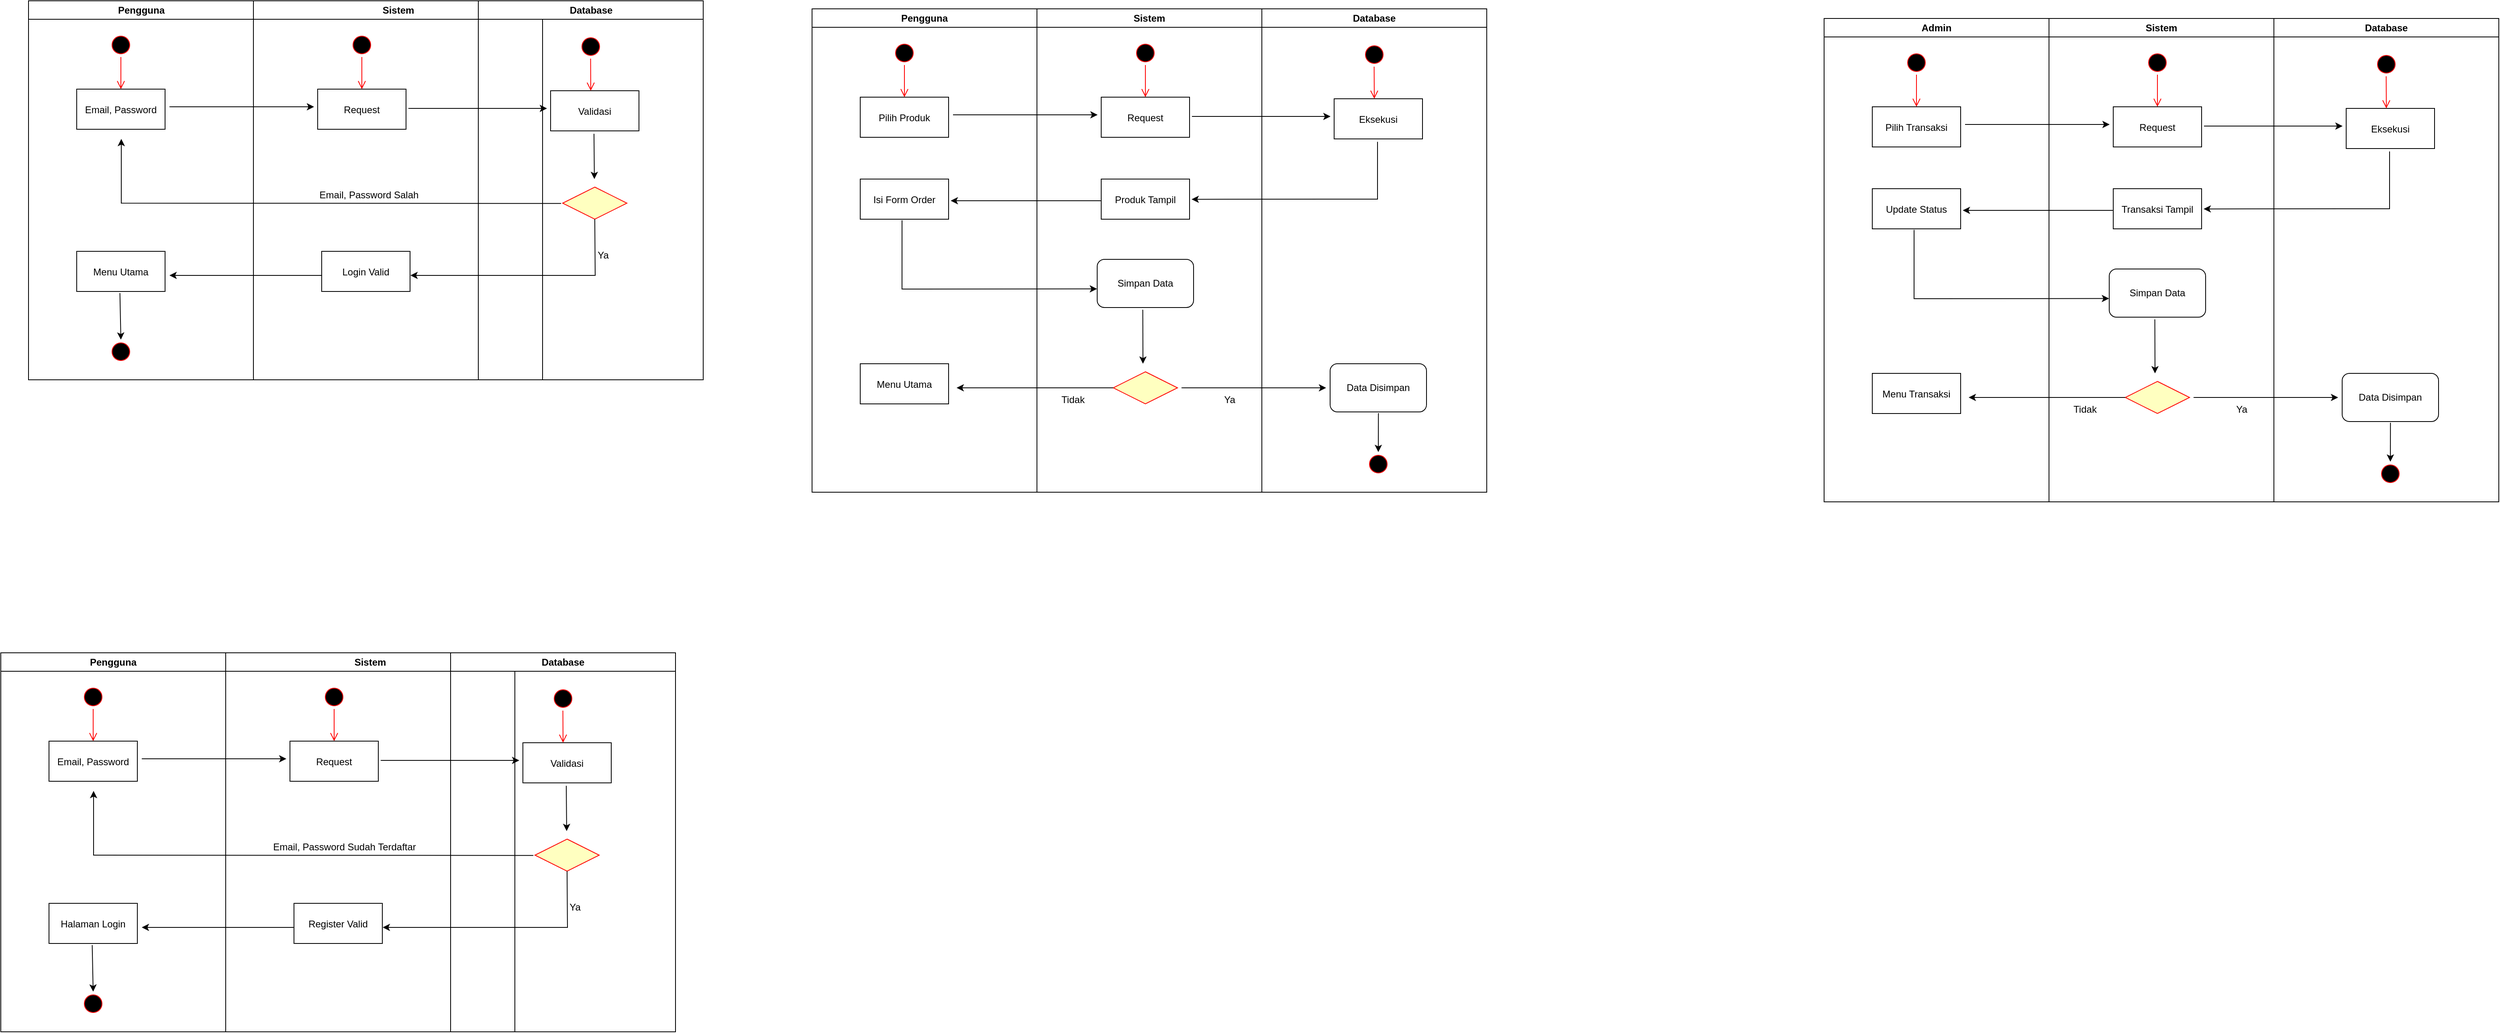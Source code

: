 <mxfile version="20.3.2" type="github">
  <diagram name="Page-1" id="e7e014a7-5840-1c2e-5031-d8a46d1fe8dd">
    <mxGraphModel dx="2307" dy="1198" grid="1" gridSize="10" guides="1" tooltips="1" connect="1" arrows="1" fold="1" page="1" pageScale="1" pageWidth="8000000" pageHeight="80000000" background="none" math="0" shadow="0">
      <root>
        <mxCell id="0" />
        <mxCell id="1" parent="0" />
        <mxCell id="2" value="Pengguna" style="swimlane;whiteSpace=wrap" parent="1" vertex="1">
          <mxGeometry x="164.5" y="128" width="280" height="472" as="geometry" />
        </mxCell>
        <mxCell id="5" value="" style="ellipse;shape=startState;fillColor=#000000;strokeColor=#ff0000;" parent="2" vertex="1">
          <mxGeometry x="100" y="40" width="30" height="30" as="geometry" />
        </mxCell>
        <mxCell id="6" value="" style="edgeStyle=elbowEdgeStyle;elbow=horizontal;verticalAlign=bottom;endArrow=open;endSize=8;strokeColor=#FF0000;endFill=1;rounded=0" parent="2" source="5" target="7" edge="1">
          <mxGeometry x="100" y="40" as="geometry">
            <mxPoint x="115" y="110" as="targetPoint" />
          </mxGeometry>
        </mxCell>
        <mxCell id="7" value="Email, Password" style="" parent="2" vertex="1">
          <mxGeometry x="60" y="110" width="110" height="50" as="geometry" />
        </mxCell>
        <mxCell id="10" value="Menu Utama" style="" parent="2" vertex="1">
          <mxGeometry x="60" y="312" width="110" height="50" as="geometry" />
        </mxCell>
        <mxCell id="TTVFHWz1o9dqO3t8jT5p-57" value="" style="endArrow=classic;html=1;rounded=0;exitX=-0.024;exitY=0.51;exitDx=0;exitDy=0;exitPerimeter=0;" edge="1" parent="2" source="21">
          <mxGeometry width="50" height="50" relative="1" as="geometry">
            <mxPoint x="655.5" y="252" as="sourcePoint" />
            <mxPoint x="115.5" y="172" as="targetPoint" />
            <Array as="points">
              <mxPoint x="115.5" y="252" />
            </Array>
          </mxGeometry>
        </mxCell>
        <mxCell id="TTVFHWz1o9dqO3t8jT5p-61" value="" style="ellipse;shape=startState;fillColor=#000000;strokeColor=#ff0000;direction=south;" vertex="1" parent="2">
          <mxGeometry x="100" y="422" width="30" height="30" as="geometry" />
        </mxCell>
        <mxCell id="TTVFHWz1o9dqO3t8jT5p-62" value="" style="endArrow=classic;html=1;rounded=0;exitX=0.489;exitY=1.04;exitDx=0;exitDy=0;exitPerimeter=0;entryX=0;entryY=0.5;entryDx=0;entryDy=0;" edge="1" parent="2" source="10" target="TTVFHWz1o9dqO3t8jT5p-61">
          <mxGeometry width="50" height="50" relative="1" as="geometry">
            <mxPoint x="275.5" y="322" as="sourcePoint" />
            <mxPoint x="325.5" y="272" as="targetPoint" />
          </mxGeometry>
        </mxCell>
        <mxCell id="3" value="Sistem" style="swimlane;whiteSpace=wrap" parent="1" vertex="1">
          <mxGeometry x="444.5" y="128" width="360" height="472" as="geometry" />
        </mxCell>
        <mxCell id="13" value="" style="ellipse;shape=startState;fillColor=#000000;strokeColor=#ff0000;" parent="3" vertex="1">
          <mxGeometry x="120" y="40" width="30" height="30" as="geometry" />
        </mxCell>
        <mxCell id="14" value="" style="edgeStyle=elbowEdgeStyle;elbow=horizontal;verticalAlign=bottom;endArrow=open;endSize=8;strokeColor=#FF0000;endFill=1;rounded=0" parent="3" source="13" edge="1">
          <mxGeometry x="100" y="20" as="geometry">
            <mxPoint x="135.109" y="110" as="targetPoint" />
          </mxGeometry>
        </mxCell>
        <mxCell id="15" value="Request" style="" parent="3" vertex="1">
          <mxGeometry x="80" y="110" width="110" height="50" as="geometry" />
        </mxCell>
        <mxCell id="16" value="Login Valid" style="" parent="3" vertex="1">
          <mxGeometry x="85" y="312" width="110" height="50" as="geometry" />
        </mxCell>
        <mxCell id="TTVFHWz1o9dqO3t8jT5p-65" value="Email, Password Salah" style="text;html=1;strokeColor=none;fillColor=none;align=center;verticalAlign=middle;whiteSpace=wrap;rounded=0;" vertex="1" parent="3">
          <mxGeometry x="66.5" y="227" width="154.5" height="30" as="geometry" />
        </mxCell>
        <mxCell id="4" value="Database" style="swimlane;whiteSpace=wrap" parent="1" vertex="1">
          <mxGeometry x="724.5" y="128" width="280" height="472" as="geometry">
            <mxRectangle x="724.5" y="128" width="90" height="30" as="alternateBounds" />
          </mxGeometry>
        </mxCell>
        <mxCell id="21" value="" style="rhombus;fillColor=#ffffc0;strokeColor=#ff0000;" parent="4" vertex="1">
          <mxGeometry x="105" y="232" width="80" height="40" as="geometry" />
        </mxCell>
        <mxCell id="TTVFHWz1o9dqO3t8jT5p-47" value="Validasi" style="" vertex="1" parent="4">
          <mxGeometry x="90" y="112" width="110" height="50" as="geometry" />
        </mxCell>
        <mxCell id="TTVFHWz1o9dqO3t8jT5p-48" value="" style="endArrow=classic;html=1;rounded=0;exitX=1.027;exitY=0.481;exitDx=0;exitDy=0;exitPerimeter=0;" edge="1" parent="4" source="15">
          <mxGeometry width="50" height="50" relative="1" as="geometry">
            <mxPoint x="-94.5" y="134" as="sourcePoint" />
            <mxPoint x="85.5" y="134" as="targetPoint" />
          </mxGeometry>
        </mxCell>
        <mxCell id="TTVFHWz1o9dqO3t8jT5p-55" value="" style="ellipse;shape=startState;fillColor=#000000;strokeColor=#ff0000;" vertex="1" parent="4">
          <mxGeometry x="125" y="42" width="30" height="30" as="geometry" />
        </mxCell>
        <mxCell id="TTVFHWz1o9dqO3t8jT5p-56" value="" style="edgeStyle=elbowEdgeStyle;elbow=horizontal;verticalAlign=bottom;endArrow=open;endSize=8;strokeColor=#FF0000;endFill=1;rounded=0" edge="1" parent="4">
          <mxGeometry x="-339.71" y="-106" as="geometry">
            <mxPoint x="139.899" y="112" as="targetPoint" />
            <mxPoint x="139.79" y="72" as="sourcePoint" />
          </mxGeometry>
        </mxCell>
        <mxCell id="TTVFHWz1o9dqO3t8jT5p-64" value="Ya" style="text;html=1;strokeColor=none;fillColor=none;align=center;verticalAlign=middle;whiteSpace=wrap;rounded=0;" vertex="1" parent="4">
          <mxGeometry x="125" y="302" width="60" height="30" as="geometry" />
        </mxCell>
        <mxCell id="TTVFHWz1o9dqO3t8jT5p-41" value="" style="endArrow=classic;html=1;rounded=0;" edge="1" parent="1">
          <mxGeometry width="50" height="50" relative="1" as="geometry">
            <mxPoint x="340" y="260" as="sourcePoint" />
            <mxPoint x="520" y="260" as="targetPoint" />
          </mxGeometry>
        </mxCell>
        <mxCell id="TTVFHWz1o9dqO3t8jT5p-58" value="" style="endArrow=classic;html=1;rounded=0;exitX=0.491;exitY=1.073;exitDx=0;exitDy=0;exitPerimeter=0;" edge="1" parent="1" source="TTVFHWz1o9dqO3t8jT5p-47">
          <mxGeometry width="50" height="50" relative="1" as="geometry">
            <mxPoint x="600" y="350" as="sourcePoint" />
            <mxPoint x="869" y="350" as="targetPoint" />
          </mxGeometry>
        </mxCell>
        <mxCell id="TTVFHWz1o9dqO3t8jT5p-59" value="" style="endArrow=classic;html=1;rounded=0;exitX=0.5;exitY=1;exitDx=0;exitDy=0;" edge="1" parent="1" source="21">
          <mxGeometry width="50" height="50" relative="1" as="geometry">
            <mxPoint x="630" y="510" as="sourcePoint" />
            <mxPoint x="640" y="470" as="targetPoint" />
            <Array as="points">
              <mxPoint x="870" y="470" />
            </Array>
          </mxGeometry>
        </mxCell>
        <mxCell id="TTVFHWz1o9dqO3t8jT5p-60" value="" style="endArrow=classic;html=1;rounded=0;exitX=0.005;exitY=0.6;exitDx=0;exitDy=0;exitPerimeter=0;" edge="1" parent="1" source="16">
          <mxGeometry width="50" height="50" relative="1" as="geometry">
            <mxPoint x="470" y="510" as="sourcePoint" />
            <mxPoint x="340" y="470" as="targetPoint" />
          </mxGeometry>
        </mxCell>
        <mxCell id="TTVFHWz1o9dqO3t8jT5p-66" value="Pengguna" style="swimlane;whiteSpace=wrap" vertex="1" parent="1">
          <mxGeometry x="1140" y="138" width="280" height="602" as="geometry" />
        </mxCell>
        <mxCell id="TTVFHWz1o9dqO3t8jT5p-67" value="" style="ellipse;shape=startState;fillColor=#000000;strokeColor=#ff0000;" vertex="1" parent="TTVFHWz1o9dqO3t8jT5p-66">
          <mxGeometry x="100" y="40" width="30" height="30" as="geometry" />
        </mxCell>
        <mxCell id="TTVFHWz1o9dqO3t8jT5p-68" value="" style="edgeStyle=elbowEdgeStyle;elbow=horizontal;verticalAlign=bottom;endArrow=open;endSize=8;strokeColor=#FF0000;endFill=1;rounded=0" edge="1" parent="TTVFHWz1o9dqO3t8jT5p-66" source="TTVFHWz1o9dqO3t8jT5p-67" target="TTVFHWz1o9dqO3t8jT5p-69">
          <mxGeometry x="100" y="40" as="geometry">
            <mxPoint x="115" y="110" as="targetPoint" />
          </mxGeometry>
        </mxCell>
        <mxCell id="TTVFHWz1o9dqO3t8jT5p-69" value="Pilih Produk" style="" vertex="1" parent="TTVFHWz1o9dqO3t8jT5p-66">
          <mxGeometry x="60" y="110" width="110" height="50" as="geometry" />
        </mxCell>
        <mxCell id="TTVFHWz1o9dqO3t8jT5p-70" value="Menu Utama" style="" vertex="1" parent="TTVFHWz1o9dqO3t8jT5p-66">
          <mxGeometry x="60" y="442" width="110" height="50" as="geometry" />
        </mxCell>
        <mxCell id="TTVFHWz1o9dqO3t8jT5p-93" value="Isi Form Order" style="" vertex="1" parent="TTVFHWz1o9dqO3t8jT5p-66">
          <mxGeometry x="60" y="212" width="110" height="50" as="geometry" />
        </mxCell>
        <mxCell id="TTVFHWz1o9dqO3t8jT5p-74" value="Sistem" style="swimlane;whiteSpace=wrap" vertex="1" parent="1">
          <mxGeometry x="1420" y="138" width="280" height="602" as="geometry" />
        </mxCell>
        <mxCell id="TTVFHWz1o9dqO3t8jT5p-75" value="" style="ellipse;shape=startState;fillColor=#000000;strokeColor=#ff0000;" vertex="1" parent="TTVFHWz1o9dqO3t8jT5p-74">
          <mxGeometry x="120" y="40" width="30" height="30" as="geometry" />
        </mxCell>
        <mxCell id="TTVFHWz1o9dqO3t8jT5p-76" value="" style="edgeStyle=elbowEdgeStyle;elbow=horizontal;verticalAlign=bottom;endArrow=open;endSize=8;strokeColor=#FF0000;endFill=1;rounded=0" edge="1" parent="TTVFHWz1o9dqO3t8jT5p-74" source="TTVFHWz1o9dqO3t8jT5p-75">
          <mxGeometry x="100" y="20" as="geometry">
            <mxPoint x="135.109" y="110" as="targetPoint" />
          </mxGeometry>
        </mxCell>
        <mxCell id="TTVFHWz1o9dqO3t8jT5p-77" value="Request" style="" vertex="1" parent="TTVFHWz1o9dqO3t8jT5p-74">
          <mxGeometry x="80" y="110" width="110" height="50" as="geometry" />
        </mxCell>
        <mxCell id="TTVFHWz1o9dqO3t8jT5p-91" value="Produk Tampil" style="" vertex="1" parent="TTVFHWz1o9dqO3t8jT5p-74">
          <mxGeometry x="80" y="212" width="110" height="50" as="geometry" />
        </mxCell>
        <mxCell id="TTVFHWz1o9dqO3t8jT5p-95" value="Simpan Data" style="rounded=1;whiteSpace=wrap;html=1;" vertex="1" parent="TTVFHWz1o9dqO3t8jT5p-74">
          <mxGeometry x="75" y="312" width="120" height="60" as="geometry" />
        </mxCell>
        <mxCell id="TTVFHWz1o9dqO3t8jT5p-98" value="" style="rhombus;fillColor=#ffffc0;strokeColor=#ff0000;" vertex="1" parent="TTVFHWz1o9dqO3t8jT5p-74">
          <mxGeometry x="95" y="452" width="80" height="40" as="geometry" />
        </mxCell>
        <mxCell id="TTVFHWz1o9dqO3t8jT5p-108" value="Tidak" style="text;html=1;strokeColor=none;fillColor=none;align=center;verticalAlign=middle;whiteSpace=wrap;rounded=0;" vertex="1" parent="TTVFHWz1o9dqO3t8jT5p-74">
          <mxGeometry x="15" y="472" width="60" height="30" as="geometry" />
        </mxCell>
        <mxCell id="TTVFHWz1o9dqO3t8jT5p-107" value="Ya" style="text;html=1;strokeColor=none;fillColor=none;align=center;verticalAlign=middle;whiteSpace=wrap;rounded=0;" vertex="1" parent="TTVFHWz1o9dqO3t8jT5p-74">
          <mxGeometry x="210" y="472" width="60" height="30" as="geometry" />
        </mxCell>
        <mxCell id="TTVFHWz1o9dqO3t8jT5p-80" value="Database" style="swimlane;whiteSpace=wrap" vertex="1" parent="1">
          <mxGeometry x="1700" y="138" width="280" height="602" as="geometry">
            <mxRectangle x="724.5" y="128" width="90" height="30" as="alternateBounds" />
          </mxGeometry>
        </mxCell>
        <mxCell id="TTVFHWz1o9dqO3t8jT5p-82" value="Eksekusi" style="" vertex="1" parent="TTVFHWz1o9dqO3t8jT5p-80">
          <mxGeometry x="90" y="112" width="110" height="50" as="geometry" />
        </mxCell>
        <mxCell id="TTVFHWz1o9dqO3t8jT5p-83" value="" style="endArrow=classic;html=1;rounded=0;exitX=1.027;exitY=0.481;exitDx=0;exitDy=0;exitPerimeter=0;" edge="1" parent="TTVFHWz1o9dqO3t8jT5p-80" source="TTVFHWz1o9dqO3t8jT5p-77">
          <mxGeometry width="50" height="50" relative="1" as="geometry">
            <mxPoint x="-94.5" y="134" as="sourcePoint" />
            <mxPoint x="85.5" y="134" as="targetPoint" />
          </mxGeometry>
        </mxCell>
        <mxCell id="TTVFHWz1o9dqO3t8jT5p-84" value="" style="ellipse;shape=startState;fillColor=#000000;strokeColor=#ff0000;" vertex="1" parent="TTVFHWz1o9dqO3t8jT5p-80">
          <mxGeometry x="125" y="42" width="30" height="30" as="geometry" />
        </mxCell>
        <mxCell id="TTVFHWz1o9dqO3t8jT5p-85" value="" style="edgeStyle=elbowEdgeStyle;elbow=horizontal;verticalAlign=bottom;endArrow=open;endSize=8;strokeColor=#FF0000;endFill=1;rounded=0" edge="1" parent="TTVFHWz1o9dqO3t8jT5p-80">
          <mxGeometry x="-339.71" y="-106" as="geometry">
            <mxPoint x="139.899" y="112" as="targetPoint" />
            <mxPoint x="139.79" y="72" as="sourcePoint" />
          </mxGeometry>
        </mxCell>
        <mxCell id="TTVFHWz1o9dqO3t8jT5p-96" value="Data Disimpan" style="rounded=1;whiteSpace=wrap;html=1;" vertex="1" parent="TTVFHWz1o9dqO3t8jT5p-80">
          <mxGeometry x="85" y="442" width="120" height="60" as="geometry" />
        </mxCell>
        <mxCell id="TTVFHWz1o9dqO3t8jT5p-106" value="" style="ellipse;shape=startState;fillColor=#000000;strokeColor=#ff0000;direction=south;" vertex="1" parent="TTVFHWz1o9dqO3t8jT5p-80">
          <mxGeometry x="130" y="552" width="30" height="30" as="geometry" />
        </mxCell>
        <mxCell id="TTVFHWz1o9dqO3t8jT5p-109" value="" style="endArrow=classic;html=1;rounded=0;exitX=0.501;exitY=1.024;exitDx=0;exitDy=0;exitPerimeter=0;" edge="1" parent="TTVFHWz1o9dqO3t8jT5p-80" source="TTVFHWz1o9dqO3t8jT5p-96" target="TTVFHWz1o9dqO3t8jT5p-106">
          <mxGeometry width="50" height="50" relative="1" as="geometry">
            <mxPoint y="512" as="sourcePoint" />
            <mxPoint x="150" y="542" as="targetPoint" />
          </mxGeometry>
        </mxCell>
        <mxCell id="TTVFHWz1o9dqO3t8jT5p-87" value="" style="endArrow=classic;html=1;rounded=0;" edge="1" parent="1">
          <mxGeometry width="50" height="50" relative="1" as="geometry">
            <mxPoint x="1315.5" y="270" as="sourcePoint" />
            <mxPoint x="1495.5" y="270" as="targetPoint" />
          </mxGeometry>
        </mxCell>
        <mxCell id="TTVFHWz1o9dqO3t8jT5p-88" value="" style="endArrow=classic;html=1;rounded=0;exitX=0.491;exitY=1.073;exitDx=0;exitDy=0;exitPerimeter=0;entryX=1.023;entryY=0.504;entryDx=0;entryDy=0;entryPerimeter=0;" edge="1" source="TTVFHWz1o9dqO3t8jT5p-82" parent="1" target="TTVFHWz1o9dqO3t8jT5p-91">
          <mxGeometry width="50" height="50" relative="1" as="geometry">
            <mxPoint x="1575.5" y="360" as="sourcePoint" />
            <mxPoint x="1844.5" y="360" as="targetPoint" />
            <Array as="points">
              <mxPoint x="1844" y="375" />
            </Array>
          </mxGeometry>
        </mxCell>
        <mxCell id="TTVFHWz1o9dqO3t8jT5p-90" value="" style="endArrow=classic;html=1;rounded=0;exitX=0.473;exitY=1.025;exitDx=0;exitDy=0;exitPerimeter=0;entryX=-0.002;entryY=0.613;entryDx=0;entryDy=0;entryPerimeter=0;" edge="1" source="TTVFHWz1o9dqO3t8jT5p-93" parent="1" target="TTVFHWz1o9dqO3t8jT5p-95">
          <mxGeometry width="50" height="50" relative="1" as="geometry">
            <mxPoint x="1505.55" y="480.0" as="sourcePoint" />
            <mxPoint x="1315.5" y="480" as="targetPoint" />
            <Array as="points">
              <mxPoint x="1252" y="487" />
            </Array>
          </mxGeometry>
        </mxCell>
        <mxCell id="TTVFHWz1o9dqO3t8jT5p-94" value="" style="endArrow=classic;html=1;rounded=0;entryX=1.024;entryY=0.539;entryDx=0;entryDy=0;entryPerimeter=0;exitX=0;exitY=0.539;exitDx=0;exitDy=0;exitPerimeter=0;" edge="1" parent="1" source="TTVFHWz1o9dqO3t8jT5p-91" target="TTVFHWz1o9dqO3t8jT5p-93">
          <mxGeometry width="50" height="50" relative="1" as="geometry">
            <mxPoint x="1480" y="430" as="sourcePoint" />
            <mxPoint x="1530" y="380" as="targetPoint" />
          </mxGeometry>
        </mxCell>
        <mxCell id="TTVFHWz1o9dqO3t8jT5p-101" value="" style="endArrow=classic;html=1;rounded=0;exitX=0.473;exitY=1.046;exitDx=0;exitDy=0;exitPerimeter=0;" edge="1" parent="1" source="TTVFHWz1o9dqO3t8jT5p-95">
          <mxGeometry width="50" height="50" relative="1" as="geometry">
            <mxPoint x="1610" y="600" as="sourcePoint" />
            <mxPoint x="1552" y="580" as="targetPoint" />
          </mxGeometry>
        </mxCell>
        <mxCell id="TTVFHWz1o9dqO3t8jT5p-102" value="" style="endArrow=classic;html=1;rounded=0;" edge="1" parent="1">
          <mxGeometry width="50" height="50" relative="1" as="geometry">
            <mxPoint x="1600" y="610" as="sourcePoint" />
            <mxPoint x="1780" y="610" as="targetPoint" />
          </mxGeometry>
        </mxCell>
        <mxCell id="TTVFHWz1o9dqO3t8jT5p-103" value="" style="endArrow=classic;html=1;rounded=0;exitX=0;exitY=0.5;exitDx=0;exitDy=0;" edge="1" parent="1" source="TTVFHWz1o9dqO3t8jT5p-98">
          <mxGeometry width="50" height="50" relative="1" as="geometry">
            <mxPoint x="1670" y="540" as="sourcePoint" />
            <mxPoint x="1320" y="610" as="targetPoint" />
          </mxGeometry>
        </mxCell>
        <mxCell id="TTVFHWz1o9dqO3t8jT5p-173" value="Pengguna" style="swimlane;whiteSpace=wrap" vertex="1" parent="1">
          <mxGeometry x="130" y="940" width="280" height="472" as="geometry" />
        </mxCell>
        <mxCell id="TTVFHWz1o9dqO3t8jT5p-174" value="" style="ellipse;shape=startState;fillColor=#000000;strokeColor=#ff0000;" vertex="1" parent="TTVFHWz1o9dqO3t8jT5p-173">
          <mxGeometry x="100" y="40" width="30" height="30" as="geometry" />
        </mxCell>
        <mxCell id="TTVFHWz1o9dqO3t8jT5p-175" value="" style="edgeStyle=elbowEdgeStyle;elbow=horizontal;verticalAlign=bottom;endArrow=open;endSize=8;strokeColor=#FF0000;endFill=1;rounded=0" edge="1" parent="TTVFHWz1o9dqO3t8jT5p-173" source="TTVFHWz1o9dqO3t8jT5p-174" target="TTVFHWz1o9dqO3t8jT5p-176">
          <mxGeometry x="100" y="40" as="geometry">
            <mxPoint x="115" y="110" as="targetPoint" />
          </mxGeometry>
        </mxCell>
        <mxCell id="TTVFHWz1o9dqO3t8jT5p-176" value="Email, Password" style="" vertex="1" parent="TTVFHWz1o9dqO3t8jT5p-173">
          <mxGeometry x="60" y="110" width="110" height="50" as="geometry" />
        </mxCell>
        <mxCell id="TTVFHWz1o9dqO3t8jT5p-177" value="Halaman Login" style="" vertex="1" parent="TTVFHWz1o9dqO3t8jT5p-173">
          <mxGeometry x="60" y="312" width="110" height="50" as="geometry" />
        </mxCell>
        <mxCell id="TTVFHWz1o9dqO3t8jT5p-178" value="" style="endArrow=classic;html=1;rounded=0;exitX=-0.024;exitY=0.51;exitDx=0;exitDy=0;exitPerimeter=0;" edge="1" parent="TTVFHWz1o9dqO3t8jT5p-173" source="TTVFHWz1o9dqO3t8jT5p-188">
          <mxGeometry width="50" height="50" relative="1" as="geometry">
            <mxPoint x="655.5" y="252" as="sourcePoint" />
            <mxPoint x="115.5" y="172" as="targetPoint" />
            <Array as="points">
              <mxPoint x="115.5" y="252" />
            </Array>
          </mxGeometry>
        </mxCell>
        <mxCell id="TTVFHWz1o9dqO3t8jT5p-179" value="" style="ellipse;shape=startState;fillColor=#000000;strokeColor=#ff0000;direction=south;" vertex="1" parent="TTVFHWz1o9dqO3t8jT5p-173">
          <mxGeometry x="100" y="422" width="30" height="30" as="geometry" />
        </mxCell>
        <mxCell id="TTVFHWz1o9dqO3t8jT5p-180" value="" style="endArrow=classic;html=1;rounded=0;exitX=0.489;exitY=1.04;exitDx=0;exitDy=0;exitPerimeter=0;entryX=0;entryY=0.5;entryDx=0;entryDy=0;" edge="1" parent="TTVFHWz1o9dqO3t8jT5p-173" source="TTVFHWz1o9dqO3t8jT5p-177" target="TTVFHWz1o9dqO3t8jT5p-179">
          <mxGeometry width="50" height="50" relative="1" as="geometry">
            <mxPoint x="275.5" y="322" as="sourcePoint" />
            <mxPoint x="325.5" y="272" as="targetPoint" />
          </mxGeometry>
        </mxCell>
        <mxCell id="TTVFHWz1o9dqO3t8jT5p-181" value="Sistem" style="swimlane;whiteSpace=wrap" vertex="1" parent="1">
          <mxGeometry x="410" y="940" width="360" height="472" as="geometry" />
        </mxCell>
        <mxCell id="TTVFHWz1o9dqO3t8jT5p-182" value="" style="ellipse;shape=startState;fillColor=#000000;strokeColor=#ff0000;" vertex="1" parent="TTVFHWz1o9dqO3t8jT5p-181">
          <mxGeometry x="120" y="40" width="30" height="30" as="geometry" />
        </mxCell>
        <mxCell id="TTVFHWz1o9dqO3t8jT5p-183" value="" style="edgeStyle=elbowEdgeStyle;elbow=horizontal;verticalAlign=bottom;endArrow=open;endSize=8;strokeColor=#FF0000;endFill=1;rounded=0" edge="1" parent="TTVFHWz1o9dqO3t8jT5p-181" source="TTVFHWz1o9dqO3t8jT5p-182">
          <mxGeometry x="100" y="20" as="geometry">
            <mxPoint x="135.109" y="110" as="targetPoint" />
          </mxGeometry>
        </mxCell>
        <mxCell id="TTVFHWz1o9dqO3t8jT5p-184" value="Request" style="" vertex="1" parent="TTVFHWz1o9dqO3t8jT5p-181">
          <mxGeometry x="80" y="110" width="110" height="50" as="geometry" />
        </mxCell>
        <mxCell id="TTVFHWz1o9dqO3t8jT5p-185" value="Register Valid" style="" vertex="1" parent="TTVFHWz1o9dqO3t8jT5p-181">
          <mxGeometry x="85" y="312" width="110" height="50" as="geometry" />
        </mxCell>
        <mxCell id="TTVFHWz1o9dqO3t8jT5p-186" value="Email, Password Sudah Terdaftar" style="text;html=1;strokeColor=none;fillColor=none;align=center;verticalAlign=middle;whiteSpace=wrap;rounded=0;" vertex="1" parent="TTVFHWz1o9dqO3t8jT5p-181">
          <mxGeometry x="55.5" y="227" width="183.5" height="30" as="geometry" />
        </mxCell>
        <mxCell id="TTVFHWz1o9dqO3t8jT5p-187" value="Database" style="swimlane;whiteSpace=wrap" vertex="1" parent="1">
          <mxGeometry x="690" y="940" width="280" height="472" as="geometry">
            <mxRectangle x="724.5" y="128" width="90" height="30" as="alternateBounds" />
          </mxGeometry>
        </mxCell>
        <mxCell id="TTVFHWz1o9dqO3t8jT5p-188" value="" style="rhombus;fillColor=#ffffc0;strokeColor=#ff0000;" vertex="1" parent="TTVFHWz1o9dqO3t8jT5p-187">
          <mxGeometry x="105" y="232" width="80" height="40" as="geometry" />
        </mxCell>
        <mxCell id="TTVFHWz1o9dqO3t8jT5p-189" value="Validasi" style="" vertex="1" parent="TTVFHWz1o9dqO3t8jT5p-187">
          <mxGeometry x="90" y="112" width="110" height="50" as="geometry" />
        </mxCell>
        <mxCell id="TTVFHWz1o9dqO3t8jT5p-190" value="" style="endArrow=classic;html=1;rounded=0;exitX=1.027;exitY=0.481;exitDx=0;exitDy=0;exitPerimeter=0;" edge="1" parent="TTVFHWz1o9dqO3t8jT5p-187" source="TTVFHWz1o9dqO3t8jT5p-184">
          <mxGeometry width="50" height="50" relative="1" as="geometry">
            <mxPoint x="-94.5" y="134" as="sourcePoint" />
            <mxPoint x="85.5" y="134" as="targetPoint" />
          </mxGeometry>
        </mxCell>
        <mxCell id="TTVFHWz1o9dqO3t8jT5p-191" value="" style="ellipse;shape=startState;fillColor=#000000;strokeColor=#ff0000;" vertex="1" parent="TTVFHWz1o9dqO3t8jT5p-187">
          <mxGeometry x="125" y="42" width="30" height="30" as="geometry" />
        </mxCell>
        <mxCell id="TTVFHWz1o9dqO3t8jT5p-192" value="" style="edgeStyle=elbowEdgeStyle;elbow=horizontal;verticalAlign=bottom;endArrow=open;endSize=8;strokeColor=#FF0000;endFill=1;rounded=0" edge="1" parent="TTVFHWz1o9dqO3t8jT5p-187">
          <mxGeometry x="-339.71" y="-106" as="geometry">
            <mxPoint x="139.899" y="112" as="targetPoint" />
            <mxPoint x="139.79" y="72" as="sourcePoint" />
          </mxGeometry>
        </mxCell>
        <mxCell id="TTVFHWz1o9dqO3t8jT5p-193" value="Ya" style="text;html=1;strokeColor=none;fillColor=none;align=center;verticalAlign=middle;whiteSpace=wrap;rounded=0;" vertex="1" parent="TTVFHWz1o9dqO3t8jT5p-187">
          <mxGeometry x="125" y="302" width="60" height="30" as="geometry" />
        </mxCell>
        <mxCell id="TTVFHWz1o9dqO3t8jT5p-194" value="" style="endArrow=classic;html=1;rounded=0;" edge="1" parent="1">
          <mxGeometry width="50" height="50" relative="1" as="geometry">
            <mxPoint x="305.5" y="1072" as="sourcePoint" />
            <mxPoint x="485.5" y="1072" as="targetPoint" />
          </mxGeometry>
        </mxCell>
        <mxCell id="TTVFHWz1o9dqO3t8jT5p-195" value="" style="endArrow=classic;html=1;rounded=0;exitX=0.491;exitY=1.073;exitDx=0;exitDy=0;exitPerimeter=0;" edge="1" source="TTVFHWz1o9dqO3t8jT5p-189" parent="1">
          <mxGeometry width="50" height="50" relative="1" as="geometry">
            <mxPoint x="565.5" y="1162" as="sourcePoint" />
            <mxPoint x="834.5" y="1162" as="targetPoint" />
          </mxGeometry>
        </mxCell>
        <mxCell id="TTVFHWz1o9dqO3t8jT5p-196" value="" style="endArrow=classic;html=1;rounded=0;exitX=0.5;exitY=1;exitDx=0;exitDy=0;" edge="1" source="TTVFHWz1o9dqO3t8jT5p-188" parent="1">
          <mxGeometry width="50" height="50" relative="1" as="geometry">
            <mxPoint x="595.5" y="1322" as="sourcePoint" />
            <mxPoint x="605.5" y="1282" as="targetPoint" />
            <Array as="points">
              <mxPoint x="835.5" y="1282" />
            </Array>
          </mxGeometry>
        </mxCell>
        <mxCell id="TTVFHWz1o9dqO3t8jT5p-197" value="" style="endArrow=classic;html=1;rounded=0;exitX=0.005;exitY=0.6;exitDx=0;exitDy=0;exitPerimeter=0;" edge="1" source="TTVFHWz1o9dqO3t8jT5p-185" parent="1">
          <mxGeometry width="50" height="50" relative="1" as="geometry">
            <mxPoint x="435.5" y="1322" as="sourcePoint" />
            <mxPoint x="305.5" y="1282" as="targetPoint" />
          </mxGeometry>
        </mxCell>
        <mxCell id="TTVFHWz1o9dqO3t8jT5p-229" value="Admin" style="swimlane;whiteSpace=wrap" vertex="1" parent="1">
          <mxGeometry x="2400" y="150" width="280" height="602" as="geometry" />
        </mxCell>
        <mxCell id="TTVFHWz1o9dqO3t8jT5p-230" value="" style="ellipse;shape=startState;fillColor=#000000;strokeColor=#ff0000;" vertex="1" parent="TTVFHWz1o9dqO3t8jT5p-229">
          <mxGeometry x="100" y="40" width="30" height="30" as="geometry" />
        </mxCell>
        <mxCell id="TTVFHWz1o9dqO3t8jT5p-231" value="" style="edgeStyle=elbowEdgeStyle;elbow=horizontal;verticalAlign=bottom;endArrow=open;endSize=8;strokeColor=#FF0000;endFill=1;rounded=0" edge="1" parent="TTVFHWz1o9dqO3t8jT5p-229" source="TTVFHWz1o9dqO3t8jT5p-230" target="TTVFHWz1o9dqO3t8jT5p-232">
          <mxGeometry x="100" y="40" as="geometry">
            <mxPoint x="115" y="110" as="targetPoint" />
          </mxGeometry>
        </mxCell>
        <mxCell id="TTVFHWz1o9dqO3t8jT5p-232" value="Pilih Transaksi" style="" vertex="1" parent="TTVFHWz1o9dqO3t8jT5p-229">
          <mxGeometry x="60" y="110" width="110" height="50" as="geometry" />
        </mxCell>
        <mxCell id="TTVFHWz1o9dqO3t8jT5p-233" value="Menu Transaksi" style="" vertex="1" parent="TTVFHWz1o9dqO3t8jT5p-229">
          <mxGeometry x="60" y="442" width="110" height="50" as="geometry" />
        </mxCell>
        <mxCell id="TTVFHWz1o9dqO3t8jT5p-234" value="Update Status" style="" vertex="1" parent="TTVFHWz1o9dqO3t8jT5p-229">
          <mxGeometry x="60" y="212" width="110" height="50" as="geometry" />
        </mxCell>
        <mxCell id="TTVFHWz1o9dqO3t8jT5p-235" value="Sistem" style="swimlane;whiteSpace=wrap" vertex="1" parent="1">
          <mxGeometry x="2680" y="150" width="280" height="602" as="geometry" />
        </mxCell>
        <mxCell id="TTVFHWz1o9dqO3t8jT5p-236" value="" style="ellipse;shape=startState;fillColor=#000000;strokeColor=#ff0000;" vertex="1" parent="TTVFHWz1o9dqO3t8jT5p-235">
          <mxGeometry x="120" y="40" width="30" height="30" as="geometry" />
        </mxCell>
        <mxCell id="TTVFHWz1o9dqO3t8jT5p-237" value="" style="edgeStyle=elbowEdgeStyle;elbow=horizontal;verticalAlign=bottom;endArrow=open;endSize=8;strokeColor=#FF0000;endFill=1;rounded=0" edge="1" parent="TTVFHWz1o9dqO3t8jT5p-235" source="TTVFHWz1o9dqO3t8jT5p-236">
          <mxGeometry x="100" y="20" as="geometry">
            <mxPoint x="135.109" y="110" as="targetPoint" />
          </mxGeometry>
        </mxCell>
        <mxCell id="TTVFHWz1o9dqO3t8jT5p-238" value="Request" style="" vertex="1" parent="TTVFHWz1o9dqO3t8jT5p-235">
          <mxGeometry x="80" y="110" width="110" height="50" as="geometry" />
        </mxCell>
        <mxCell id="TTVFHWz1o9dqO3t8jT5p-239" value="Transaksi Tampil" style="" vertex="1" parent="TTVFHWz1o9dqO3t8jT5p-235">
          <mxGeometry x="80" y="212" width="110" height="50" as="geometry" />
        </mxCell>
        <mxCell id="TTVFHWz1o9dqO3t8jT5p-240" value="Simpan Data" style="rounded=1;whiteSpace=wrap;html=1;" vertex="1" parent="TTVFHWz1o9dqO3t8jT5p-235">
          <mxGeometry x="75" y="312" width="120" height="60" as="geometry" />
        </mxCell>
        <mxCell id="TTVFHWz1o9dqO3t8jT5p-241" value="" style="rhombus;fillColor=#ffffc0;strokeColor=#ff0000;" vertex="1" parent="TTVFHWz1o9dqO3t8jT5p-235">
          <mxGeometry x="95" y="452" width="80" height="40" as="geometry" />
        </mxCell>
        <mxCell id="TTVFHWz1o9dqO3t8jT5p-242" value="Tidak" style="text;html=1;strokeColor=none;fillColor=none;align=center;verticalAlign=middle;whiteSpace=wrap;rounded=0;" vertex="1" parent="TTVFHWz1o9dqO3t8jT5p-235">
          <mxGeometry x="15" y="472" width="60" height="30" as="geometry" />
        </mxCell>
        <mxCell id="TTVFHWz1o9dqO3t8jT5p-243" value="Ya" style="text;html=1;strokeColor=none;fillColor=none;align=center;verticalAlign=middle;whiteSpace=wrap;rounded=0;" vertex="1" parent="TTVFHWz1o9dqO3t8jT5p-235">
          <mxGeometry x="210" y="472" width="60" height="30" as="geometry" />
        </mxCell>
        <mxCell id="TTVFHWz1o9dqO3t8jT5p-244" value="Database" style="swimlane;whiteSpace=wrap" vertex="1" parent="1">
          <mxGeometry x="2960" y="150" width="280" height="602" as="geometry">
            <mxRectangle x="724.5" y="128" width="90" height="30" as="alternateBounds" />
          </mxGeometry>
        </mxCell>
        <mxCell id="TTVFHWz1o9dqO3t8jT5p-245" value="Eksekusi" style="" vertex="1" parent="TTVFHWz1o9dqO3t8jT5p-244">
          <mxGeometry x="90" y="112" width="110" height="50" as="geometry" />
        </mxCell>
        <mxCell id="TTVFHWz1o9dqO3t8jT5p-246" value="" style="endArrow=classic;html=1;rounded=0;exitX=1.027;exitY=0.481;exitDx=0;exitDy=0;exitPerimeter=0;" edge="1" parent="TTVFHWz1o9dqO3t8jT5p-244" source="TTVFHWz1o9dqO3t8jT5p-238">
          <mxGeometry width="50" height="50" relative="1" as="geometry">
            <mxPoint x="-94.5" y="134" as="sourcePoint" />
            <mxPoint x="85.5" y="134" as="targetPoint" />
          </mxGeometry>
        </mxCell>
        <mxCell id="TTVFHWz1o9dqO3t8jT5p-247" value="" style="ellipse;shape=startState;fillColor=#000000;strokeColor=#ff0000;" vertex="1" parent="TTVFHWz1o9dqO3t8jT5p-244">
          <mxGeometry x="125" y="42" width="30" height="30" as="geometry" />
        </mxCell>
        <mxCell id="TTVFHWz1o9dqO3t8jT5p-248" value="" style="edgeStyle=elbowEdgeStyle;elbow=horizontal;verticalAlign=bottom;endArrow=open;endSize=8;strokeColor=#FF0000;endFill=1;rounded=0" edge="1" parent="TTVFHWz1o9dqO3t8jT5p-244">
          <mxGeometry x="-339.71" y="-106" as="geometry">
            <mxPoint x="139.899" y="112" as="targetPoint" />
            <mxPoint x="139.79" y="72" as="sourcePoint" />
          </mxGeometry>
        </mxCell>
        <mxCell id="TTVFHWz1o9dqO3t8jT5p-249" value="Data Disimpan" style="rounded=1;whiteSpace=wrap;html=1;" vertex="1" parent="TTVFHWz1o9dqO3t8jT5p-244">
          <mxGeometry x="85" y="442" width="120" height="60" as="geometry" />
        </mxCell>
        <mxCell id="TTVFHWz1o9dqO3t8jT5p-250" value="" style="ellipse;shape=startState;fillColor=#000000;strokeColor=#ff0000;direction=south;" vertex="1" parent="TTVFHWz1o9dqO3t8jT5p-244">
          <mxGeometry x="130" y="552" width="30" height="30" as="geometry" />
        </mxCell>
        <mxCell id="TTVFHWz1o9dqO3t8jT5p-251" value="" style="endArrow=classic;html=1;rounded=0;exitX=0.501;exitY=1.024;exitDx=0;exitDy=0;exitPerimeter=0;" edge="1" parent="TTVFHWz1o9dqO3t8jT5p-244" source="TTVFHWz1o9dqO3t8jT5p-249" target="TTVFHWz1o9dqO3t8jT5p-250">
          <mxGeometry width="50" height="50" relative="1" as="geometry">
            <mxPoint y="512" as="sourcePoint" />
            <mxPoint x="150" y="542" as="targetPoint" />
          </mxGeometry>
        </mxCell>
        <mxCell id="TTVFHWz1o9dqO3t8jT5p-252" value="" style="endArrow=classic;html=1;rounded=0;" edge="1" parent="1">
          <mxGeometry width="50" height="50" relative="1" as="geometry">
            <mxPoint x="2575.5" y="282" as="sourcePoint" />
            <mxPoint x="2755.5" y="282" as="targetPoint" />
          </mxGeometry>
        </mxCell>
        <mxCell id="TTVFHWz1o9dqO3t8jT5p-253" value="" style="endArrow=classic;html=1;rounded=0;exitX=0.491;exitY=1.073;exitDx=0;exitDy=0;exitPerimeter=0;entryX=1.023;entryY=0.504;entryDx=0;entryDy=0;entryPerimeter=0;" edge="1" source="TTVFHWz1o9dqO3t8jT5p-245" target="TTVFHWz1o9dqO3t8jT5p-239" parent="1">
          <mxGeometry width="50" height="50" relative="1" as="geometry">
            <mxPoint x="2835.5" y="372" as="sourcePoint" />
            <mxPoint x="3104.5" y="372" as="targetPoint" />
            <Array as="points">
              <mxPoint x="3104" y="387" />
            </Array>
          </mxGeometry>
        </mxCell>
        <mxCell id="TTVFHWz1o9dqO3t8jT5p-254" value="" style="endArrow=classic;html=1;rounded=0;exitX=0.473;exitY=1.025;exitDx=0;exitDy=0;exitPerimeter=0;entryX=-0.002;entryY=0.613;entryDx=0;entryDy=0;entryPerimeter=0;" edge="1" source="TTVFHWz1o9dqO3t8jT5p-234" target="TTVFHWz1o9dqO3t8jT5p-240" parent="1">
          <mxGeometry width="50" height="50" relative="1" as="geometry">
            <mxPoint x="2765.55" y="492" as="sourcePoint" />
            <mxPoint x="2575.5" y="492" as="targetPoint" />
            <Array as="points">
              <mxPoint x="2512" y="499" />
            </Array>
          </mxGeometry>
        </mxCell>
        <mxCell id="TTVFHWz1o9dqO3t8jT5p-255" value="" style="endArrow=classic;html=1;rounded=0;entryX=1.024;entryY=0.539;entryDx=0;entryDy=0;entryPerimeter=0;exitX=0;exitY=0.539;exitDx=0;exitDy=0;exitPerimeter=0;" edge="1" source="TTVFHWz1o9dqO3t8jT5p-239" target="TTVFHWz1o9dqO3t8jT5p-234" parent="1">
          <mxGeometry width="50" height="50" relative="1" as="geometry">
            <mxPoint x="2740" y="442" as="sourcePoint" />
            <mxPoint x="2790" y="392" as="targetPoint" />
          </mxGeometry>
        </mxCell>
        <mxCell id="TTVFHWz1o9dqO3t8jT5p-256" value="" style="endArrow=classic;html=1;rounded=0;exitX=0.473;exitY=1.046;exitDx=0;exitDy=0;exitPerimeter=0;" edge="1" source="TTVFHWz1o9dqO3t8jT5p-240" parent="1">
          <mxGeometry width="50" height="50" relative="1" as="geometry">
            <mxPoint x="2870" y="612" as="sourcePoint" />
            <mxPoint x="2812" y="592" as="targetPoint" />
          </mxGeometry>
        </mxCell>
        <mxCell id="TTVFHWz1o9dqO3t8jT5p-257" value="" style="endArrow=classic;html=1;rounded=0;" edge="1" parent="1">
          <mxGeometry width="50" height="50" relative="1" as="geometry">
            <mxPoint x="2860" y="622" as="sourcePoint" />
            <mxPoint x="3040" y="622" as="targetPoint" />
          </mxGeometry>
        </mxCell>
        <mxCell id="TTVFHWz1o9dqO3t8jT5p-258" value="" style="endArrow=classic;html=1;rounded=0;exitX=0;exitY=0.5;exitDx=0;exitDy=0;" edge="1" source="TTVFHWz1o9dqO3t8jT5p-241" parent="1">
          <mxGeometry width="50" height="50" relative="1" as="geometry">
            <mxPoint x="2930" y="552" as="sourcePoint" />
            <mxPoint x="2580" y="622" as="targetPoint" />
          </mxGeometry>
        </mxCell>
      </root>
    </mxGraphModel>
  </diagram>
</mxfile>
